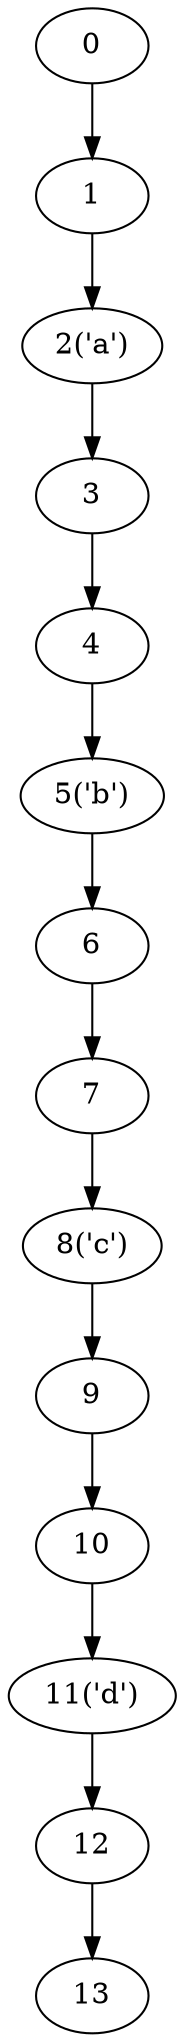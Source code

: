 digraph g {
	0 ;
	1 ;
	2 [label="2('a')"];
	3 ;
	4 ;
	5 [label="5('b')"];
	6 ;
	7 ;
	8 [label="8('c')"];
	9 ;
	10 ;
	11 [label="11('d')"];
	12 ;
	13 ;
	0->1;
	1->2;
	2->3;
	3->4;
	4->5;
	5->6;
	6->7;
	7->8;
	8->9;
	9->10;
	10->11;
	11->12;
	12->13;
}
